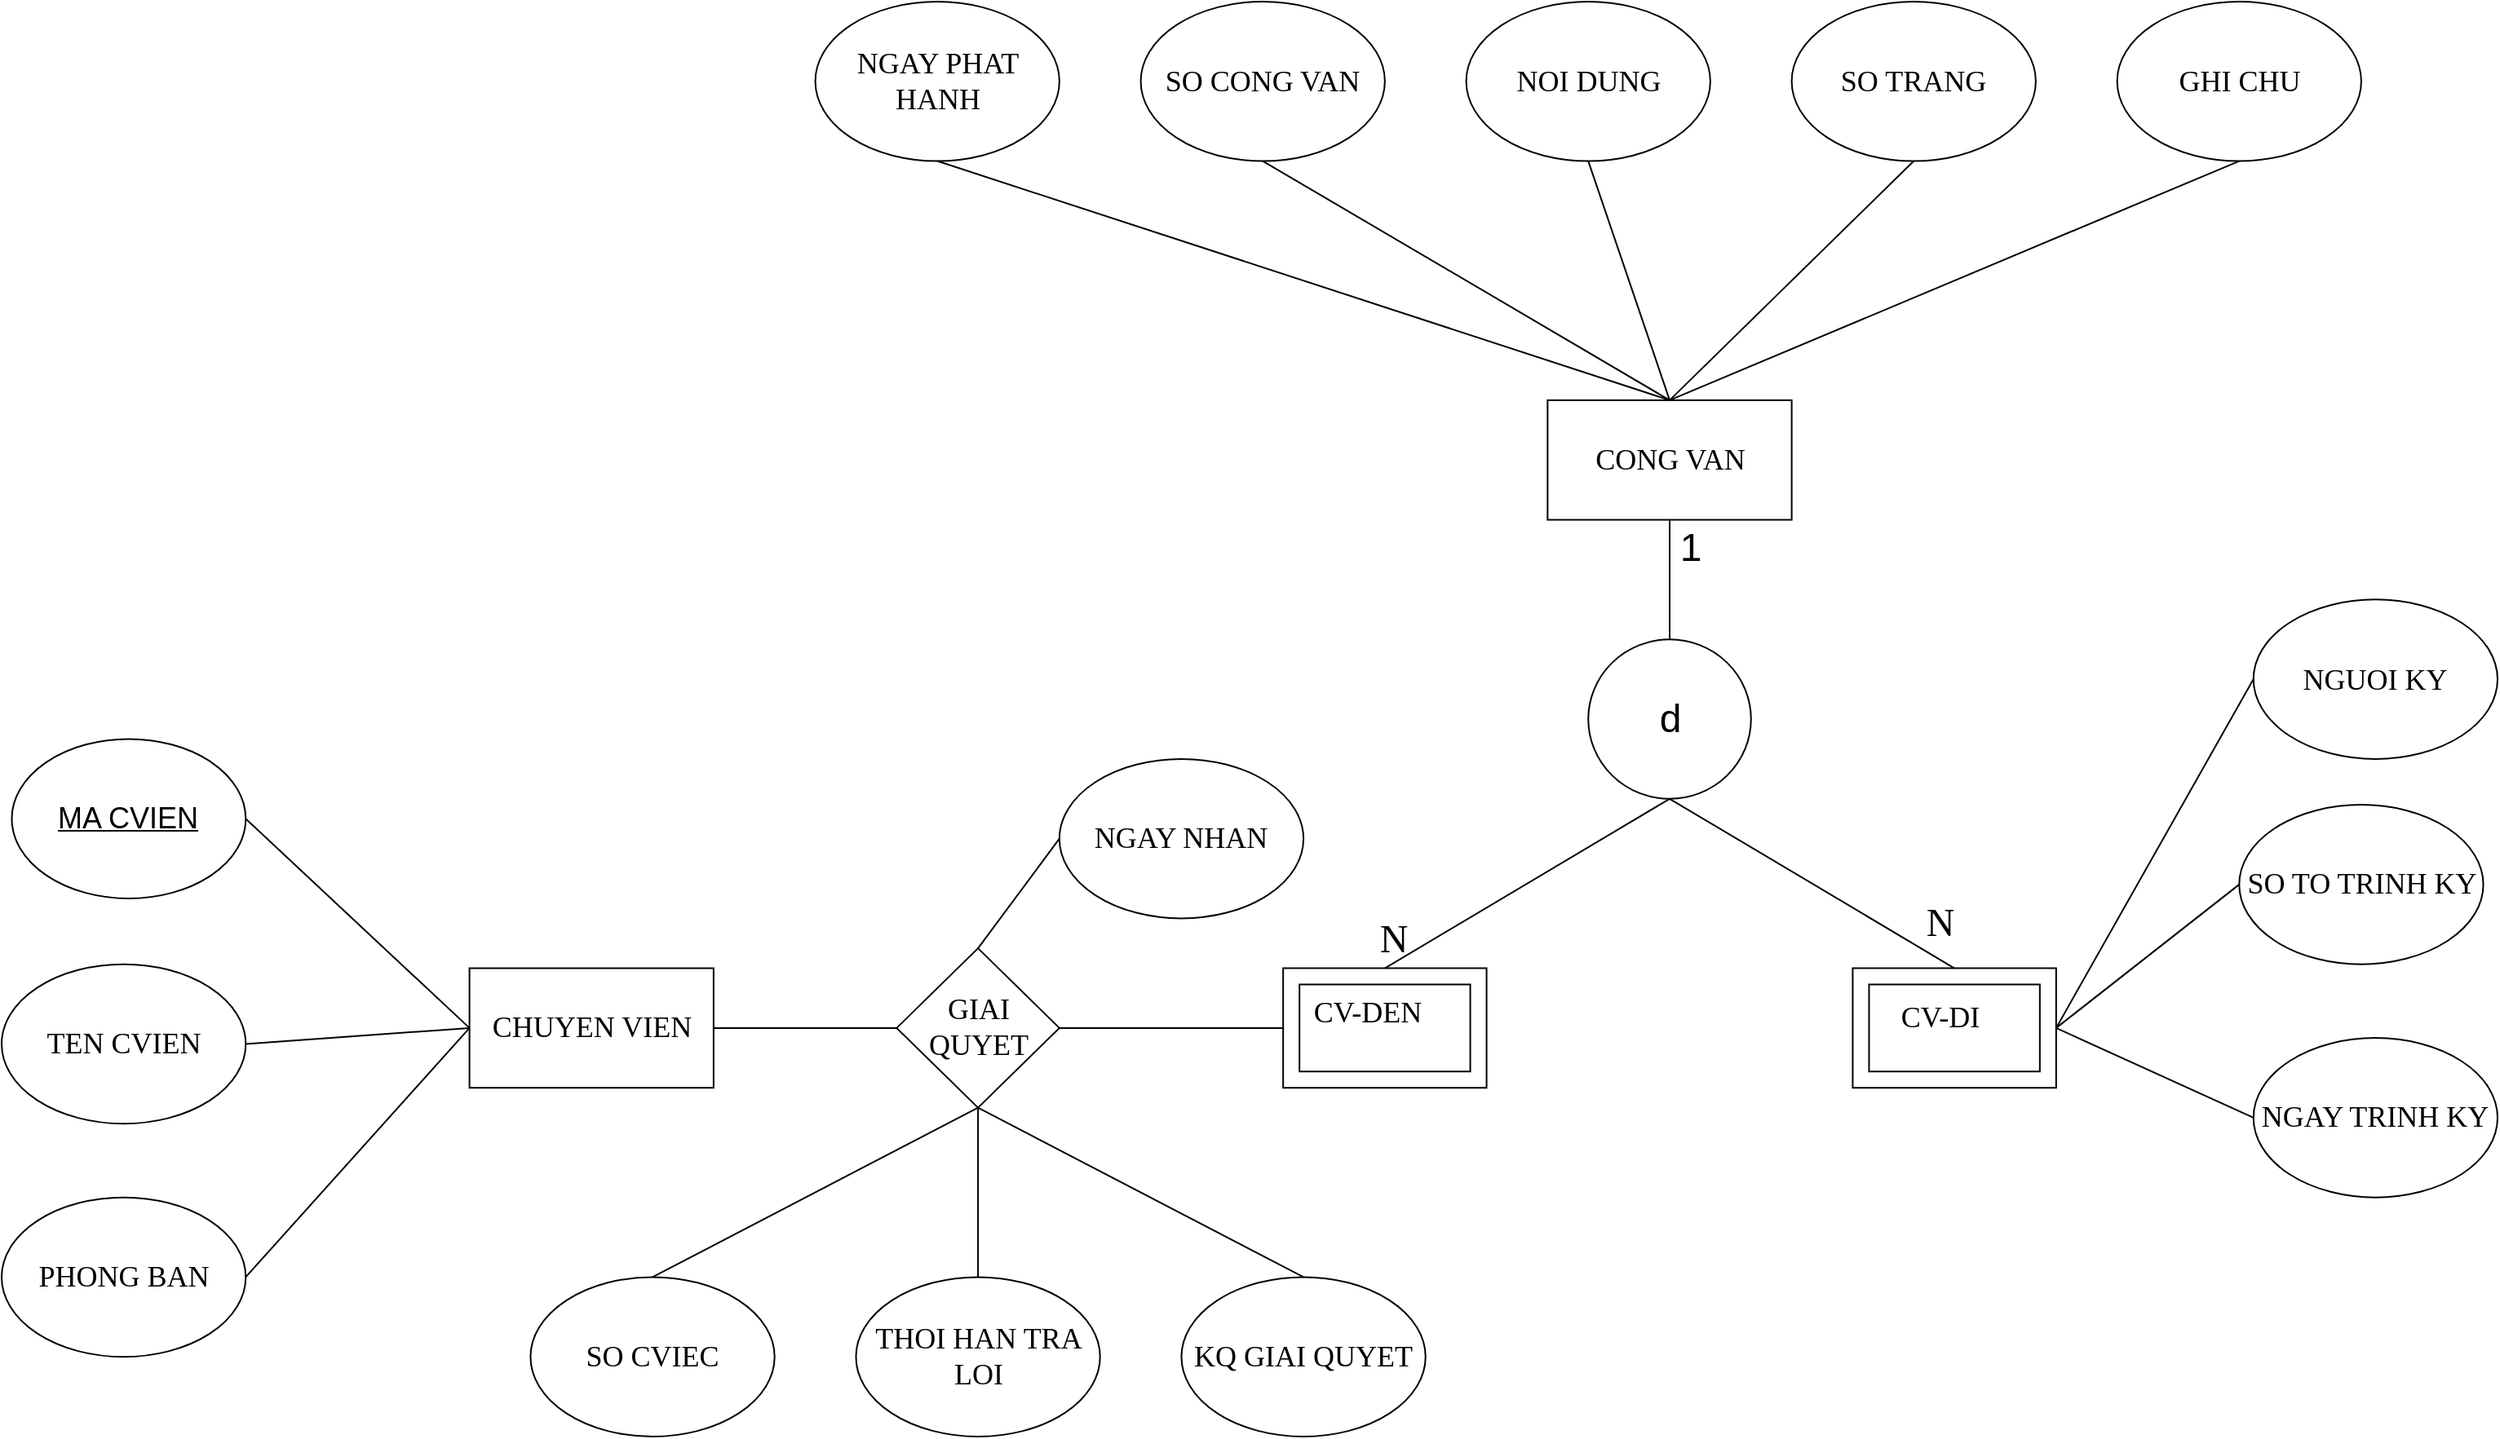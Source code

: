 <mxfile version="21.8.2" type="device">
  <diagram name="Page-1" id="n1XQvRwVErb2z4hofbJQ">
    <mxGraphModel dx="2547" dy="775" grid="1" gridSize="10" guides="1" tooltips="1" connect="1" arrows="1" fold="1" page="1" pageScale="1" pageWidth="827" pageHeight="1169" math="0" shadow="0">
      <root>
        <mxCell id="0" />
        <mxCell id="1" parent="0" />
        <mxCell id="4uj0-8suZrgbBT34IVJw-23" value="" style="group" vertex="1" connectable="0" parent="1">
          <mxGeometry x="-800" y="120" width="1530" height="880" as="geometry" />
        </mxCell>
        <mxCell id="3TLnsGkRW6fNsrIRPCbp-1" value="&lt;h2&gt;&lt;span style=&quot;font-weight: normal;&quot;&gt;&lt;font face=&quot;Times New Roman&quot;&gt;CONG VAN&lt;/font&gt;&lt;/span&gt;&lt;/h2&gt;" style="rounded=0;whiteSpace=wrap;html=1;" parent="4uj0-8suZrgbBT34IVJw-23" vertex="1">
          <mxGeometry x="947.677" y="244.444" width="149.633" height="73.333" as="geometry" />
        </mxCell>
        <mxCell id="3TLnsGkRW6fNsrIRPCbp-2" value="&lt;h1&gt;&lt;span style=&quot;font-weight: normal;&quot;&gt;d&lt;/span&gt;&lt;/h1&gt;" style="ellipse;whiteSpace=wrap;html=1;rounded=0;" parent="4uj0-8suZrgbBT34IVJw-23" vertex="1">
          <mxGeometry x="972.616" y="391.111" width="99.756" height="97.778" as="geometry" />
        </mxCell>
        <mxCell id="3TLnsGkRW6fNsrIRPCbp-8" value="" style="verticalLabelPosition=bottom;verticalAlign=top;html=1;shape=mxgraph.basic.frame;dx=10;whiteSpace=wrap;" parent="4uj0-8suZrgbBT34IVJw-23" vertex="1">
          <mxGeometry x="785.575" y="592.778" width="124.694" height="73.333" as="geometry" />
        </mxCell>
        <mxCell id="3TLnsGkRW6fNsrIRPCbp-14" value="" style="verticalLabelPosition=bottom;verticalAlign=top;html=1;shape=mxgraph.basic.frame;dx=10;whiteSpace=wrap;" parent="4uj0-8suZrgbBT34IVJw-23" vertex="1">
          <mxGeometry x="1134.719" y="592.778" width="124.694" height="73.333" as="geometry" />
        </mxCell>
        <mxCell id="3TLnsGkRW6fNsrIRPCbp-15" value="&lt;h2&gt;&lt;span style=&quot;font-weight: normal;&quot;&gt;&lt;font face=&quot;Times New Roman&quot;&gt;CV-DEN&lt;/font&gt;&lt;/span&gt;&lt;/h2&gt;" style="text;html=1;align=center;verticalAlign=middle;resizable=0;points=[];autosize=1;strokeColor=none;fillColor=none;" parent="4uj0-8suZrgbBT34IVJw-23" vertex="1">
          <mxGeometry x="791.809" y="590.333" width="90" height="60" as="geometry" />
        </mxCell>
        <mxCell id="3TLnsGkRW6fNsrIRPCbp-16" value="&lt;h2&gt;&lt;span style=&quot;font-weight: normal;&quot;&gt;&lt;font face=&quot;Times New Roman&quot;&gt;CV-DI&lt;/font&gt;&lt;/span&gt;&lt;/h2&gt;" style="text;html=1;align=center;verticalAlign=middle;resizable=0;points=[];autosize=1;strokeColor=none;fillColor=none;" parent="4uj0-8suZrgbBT34IVJw-23" vertex="1">
          <mxGeometry x="1153.423" y="592.778" width="70" height="60" as="geometry" />
        </mxCell>
        <mxCell id="3TLnsGkRW6fNsrIRPCbp-20" value="&lt;h2&gt;&lt;font face=&quot;Times New Roman&quot;&gt;&lt;span style=&quot;font-weight: normal;&quot;&gt;NGAY PHAT HANH&lt;/span&gt;&lt;/font&gt;&lt;/h2&gt;" style="ellipse;whiteSpace=wrap;html=1;" parent="4uj0-8suZrgbBT34IVJw-23" vertex="1">
          <mxGeometry x="498.778" width="149.633" height="97.778" as="geometry" />
        </mxCell>
        <mxCell id="3TLnsGkRW6fNsrIRPCbp-21" value="&lt;h2&gt;&lt;font style=&quot;font-weight: normal;&quot; face=&quot;Times New Roman&quot;&gt;SO CONG VAN&lt;/font&gt;&lt;/h2&gt;" style="ellipse;whiteSpace=wrap;html=1;" parent="4uj0-8suZrgbBT34IVJw-23" vertex="1">
          <mxGeometry x="698.289" width="149.633" height="97.778" as="geometry" />
        </mxCell>
        <mxCell id="3TLnsGkRW6fNsrIRPCbp-22" value="&lt;h2&gt;&lt;font style=&quot;font-weight: normal;&quot; face=&quot;Times New Roman&quot;&gt;NOI DUNG&lt;/font&gt;&lt;/h2&gt;" style="ellipse;whiteSpace=wrap;html=1;" parent="4uj0-8suZrgbBT34IVJw-23" vertex="1">
          <mxGeometry x="897.8" width="149.633" height="97.778" as="geometry" />
        </mxCell>
        <mxCell id="3TLnsGkRW6fNsrIRPCbp-23" value="&lt;h2&gt;&lt;font style=&quot;font-weight: normal;&quot; face=&quot;Times New Roman&quot;&gt;SO TRANG&lt;/font&gt;&lt;/h2&gt;" style="ellipse;whiteSpace=wrap;html=1;" parent="4uj0-8suZrgbBT34IVJw-23" vertex="1">
          <mxGeometry x="1097.311" width="149.633" height="97.778" as="geometry" />
        </mxCell>
        <mxCell id="3TLnsGkRW6fNsrIRPCbp-24" value="&lt;h2&gt;&lt;font style=&quot;font-weight: normal;&quot; face=&quot;Times New Roman&quot;&gt;GHI CHU&lt;/font&gt;&lt;/h2&gt;" style="ellipse;whiteSpace=wrap;html=1;" parent="4uj0-8suZrgbBT34IVJw-23" vertex="1">
          <mxGeometry x="1296.822" width="149.633" height="97.778" as="geometry" />
        </mxCell>
        <mxCell id="3TLnsGkRW6fNsrIRPCbp-30" value="&lt;h2&gt;&lt;font style=&quot;font-weight: normal;&quot; face=&quot;Times New Roman&quot;&gt;NGAY NHAN&lt;/font&gt;&lt;/h2&gt;" style="ellipse;whiteSpace=wrap;html=1;" parent="4uj0-8suZrgbBT34IVJw-23" vertex="1">
          <mxGeometry x="648.411" y="464.444" width="149.633" height="97.778" as="geometry" />
        </mxCell>
        <mxCell id="3TLnsGkRW6fNsrIRPCbp-32" value="&lt;h2&gt;&lt;span style=&quot;font-weight: normal;&quot;&gt;&lt;font face=&quot;Times New Roman&quot;&gt;NGUOI KY&lt;/font&gt;&lt;/span&gt;&lt;/h2&gt;" style="ellipse;whiteSpace=wrap;html=1;" parent="4uj0-8suZrgbBT34IVJw-23" vertex="1">
          <mxGeometry x="1380.367" y="366.667" width="149.633" height="97.778" as="geometry" />
        </mxCell>
        <mxCell id="3TLnsGkRW6fNsrIRPCbp-33" value="&lt;h2&gt;&lt;font style=&quot;font-weight: normal;&quot; face=&quot;Times New Roman&quot;&gt;SO TO TRINH KY&lt;/font&gt;&lt;/h2&gt;" style="ellipse;whiteSpace=wrap;html=1;" parent="4uj0-8suZrgbBT34IVJw-23" vertex="1">
          <mxGeometry x="1371.638" y="492.556" width="149.633" height="97.778" as="geometry" />
        </mxCell>
        <mxCell id="3TLnsGkRW6fNsrIRPCbp-34" value="&lt;h2&gt;&lt;font style=&quot;font-weight: normal;&quot; face=&quot;Times New Roman&quot;&gt;NGAY TRINH KY&lt;/font&gt;&lt;/h2&gt;" style="ellipse;whiteSpace=wrap;html=1;" parent="4uj0-8suZrgbBT34IVJw-23" vertex="1">
          <mxGeometry x="1380.367" y="635.556" width="149.633" height="97.778" as="geometry" />
        </mxCell>
        <mxCell id="3TLnsGkRW6fNsrIRPCbp-39" value="&lt;h2&gt;&lt;font style=&quot;font-weight: normal;&quot; face=&quot;Times New Roman&quot;&gt;GIAI QUYET&lt;/font&gt;&lt;/h2&gt;" style="rhombus;whiteSpace=wrap;html=1;" parent="4uj0-8suZrgbBT34IVJw-23" vertex="1">
          <mxGeometry x="548.655" y="580.556" width="99.756" height="97.778" as="geometry" />
        </mxCell>
        <mxCell id="3TLnsGkRW6fNsrIRPCbp-40" value="&lt;h2&gt;&lt;font style=&quot;font-weight: normal;&quot; face=&quot;Times New Roman&quot;&gt;CHUYEN VIEN&lt;/font&gt;&lt;/h2&gt;" style="rounded=0;whiteSpace=wrap;html=1;" parent="4uj0-8suZrgbBT34IVJw-23" vertex="1">
          <mxGeometry x="286.797" y="592.778" width="149.633" height="73.333" as="geometry" />
        </mxCell>
        <mxCell id="3TLnsGkRW6fNsrIRPCbp-45" value="&lt;h2&gt;&lt;font style=&quot;font-weight: normal;&quot; face=&quot;Times New Roman&quot;&gt;TEN CVIEN&lt;/font&gt;&lt;/h2&gt;" style="ellipse;whiteSpace=wrap;html=1;" parent="4uj0-8suZrgbBT34IVJw-23" vertex="1">
          <mxGeometry y="590.333" width="149.633" height="97.778" as="geometry" />
        </mxCell>
        <mxCell id="3TLnsGkRW6fNsrIRPCbp-46" value="&lt;h2&gt;&lt;font style=&quot;font-weight: normal;&quot; face=&quot;Times New Roman&quot;&gt;PHONG BAN&lt;/font&gt;&lt;/h2&gt;" style="ellipse;whiteSpace=wrap;html=1;" parent="4uj0-8suZrgbBT34IVJw-23" vertex="1">
          <mxGeometry y="733.333" width="149.633" height="97.778" as="geometry" />
        </mxCell>
        <mxCell id="3TLnsGkRW6fNsrIRPCbp-51" value="&lt;h2&gt;&lt;font style=&quot;font-weight: normal;&quot; face=&quot;Times New Roman&quot;&gt;SO CVIEC&lt;/font&gt;&lt;/h2&gt;" style="ellipse;whiteSpace=wrap;html=1;" parent="4uj0-8suZrgbBT34IVJw-23" vertex="1">
          <mxGeometry x="324.205" y="782.222" width="149.633" height="97.778" as="geometry" />
        </mxCell>
        <mxCell id="3TLnsGkRW6fNsrIRPCbp-52" value="&lt;h2&gt;&lt;font style=&quot;font-weight: normal;&quot; face=&quot;Times New Roman&quot;&gt;THOI HAN TRA LOI&lt;/font&gt;&lt;/h2&gt;" style="ellipse;whiteSpace=wrap;html=1;" parent="4uj0-8suZrgbBT34IVJw-23" vertex="1">
          <mxGeometry x="523.716" y="782.222" width="149.633" height="97.778" as="geometry" />
        </mxCell>
        <mxCell id="3TLnsGkRW6fNsrIRPCbp-53" value="&lt;h2&gt;&lt;font style=&quot;font-weight: normal;&quot; face=&quot;Times New Roman&quot;&gt;KQ GIAI QUYET&lt;/font&gt;&lt;/h2&gt;" style="ellipse;whiteSpace=wrap;html=1;" parent="4uj0-8suZrgbBT34IVJw-23" vertex="1">
          <mxGeometry x="723.227" y="782.222" width="149.633" height="97.778" as="geometry" />
        </mxCell>
        <mxCell id="3TLnsGkRW6fNsrIRPCbp-57" value="&lt;h1&gt;&lt;span style=&quot;font-weight: normal;&quot;&gt;1&lt;/span&gt;&lt;/h1&gt;" style="text;html=1;align=center;verticalAlign=middle;resizable=0;points=[];autosize=1;strokeColor=none;fillColor=none;" parent="4uj0-8suZrgbBT34IVJw-23" vertex="1">
          <mxGeometry x="1015.012" y="300.003" width="40" height="70" as="geometry" />
        </mxCell>
        <mxCell id="3TLnsGkRW6fNsrIRPCbp-59" value="&lt;h1&gt;&lt;font face=&quot;Times New Roman&quot;&gt;&lt;span style=&quot;font-weight: 400;&quot;&gt;N&lt;/span&gt;&lt;/font&gt;&lt;/h1&gt;" style="text;html=1;align=center;verticalAlign=middle;resizable=0;points=[];autosize=1;strokeColor=none;fillColor=none;" parent="4uj0-8suZrgbBT34IVJw-23" vertex="1">
          <mxGeometry x="832.863" y="540.0" width="40" height="70" as="geometry" />
        </mxCell>
        <mxCell id="3TLnsGkRW6fNsrIRPCbp-60" value="&lt;h1&gt;&lt;span style=&quot;font-weight: normal;&quot;&gt;&lt;font face=&quot;Times New Roman&quot;&gt;N&lt;/font&gt;&lt;/span&gt;&lt;/h1&gt;" style="text;html=1;align=center;verticalAlign=middle;resizable=0;points=[];autosize=1;strokeColor=none;fillColor=none;" parent="4uj0-8suZrgbBT34IVJw-23" vertex="1">
          <mxGeometry x="1168.418" y="529.999" width="40" height="70" as="geometry" />
        </mxCell>
        <mxCell id="4uj0-8suZrgbBT34IVJw-1" value="&lt;span style=&quot;font-size: 18px;&quot;&gt;MA CVIEN&lt;/span&gt;" style="ellipse;whiteSpace=wrap;html=1;align=center;fontStyle=4;" vertex="1" parent="4uj0-8suZrgbBT34IVJw-23">
          <mxGeometry x="6.235" y="452.222" width="143.399" height="97.778" as="geometry" />
        </mxCell>
        <mxCell id="4uj0-8suZrgbBT34IVJw-2" value="" style="endArrow=none;html=1;rounded=0;entryX=0.5;entryY=1;entryDx=0;entryDy=0;exitX=0.5;exitY=0;exitDx=0;exitDy=0;" edge="1" parent="4uj0-8suZrgbBT34IVJw-23" source="3TLnsGkRW6fNsrIRPCbp-2" target="3TLnsGkRW6fNsrIRPCbp-1">
          <mxGeometry width="50" height="50" relative="1" as="geometry">
            <mxPoint x="960.147" y="378.889" as="sourcePoint" />
            <mxPoint x="1022.494" y="317.778" as="targetPoint" />
          </mxGeometry>
        </mxCell>
        <mxCell id="4uj0-8suZrgbBT34IVJw-3" value="" style="endArrow=none;html=1;rounded=0;entryX=0.5;entryY=1;entryDx=0;entryDy=0;exitX=0.5;exitY=0;exitDx=0;exitDy=0;exitPerimeter=0;" edge="1" parent="4uj0-8suZrgbBT34IVJw-23" source="3TLnsGkRW6fNsrIRPCbp-8" target="3TLnsGkRW6fNsrIRPCbp-2">
          <mxGeometry width="50" height="50" relative="1" as="geometry">
            <mxPoint x="997.555" y="635.556" as="sourcePoint" />
            <mxPoint x="1010.024" y="501.111" as="targetPoint" />
          </mxGeometry>
        </mxCell>
        <mxCell id="4uj0-8suZrgbBT34IVJw-4" value="" style="endArrow=none;html=1;rounded=0;entryX=0.5;entryY=1;entryDx=0;entryDy=0;exitX=0.5;exitY=0;exitDx=0;exitDy=0;exitPerimeter=0;" edge="1" parent="4uj0-8suZrgbBT34IVJw-23" source="3TLnsGkRW6fNsrIRPCbp-14" target="3TLnsGkRW6fNsrIRPCbp-2">
          <mxGeometry width="50" height="50" relative="1" as="geometry">
            <mxPoint x="972.616" y="635.556" as="sourcePoint" />
            <mxPoint x="1034.963" y="574.444" as="targetPoint" />
          </mxGeometry>
        </mxCell>
        <mxCell id="4uj0-8suZrgbBT34IVJw-5" value="" style="endArrow=none;html=1;rounded=0;exitX=1;exitY=0.5;exitDx=0;exitDy=0;exitPerimeter=0;entryX=0;entryY=0.5;entryDx=0;entryDy=0;" edge="1" parent="4uj0-8suZrgbBT34IVJw-23" source="3TLnsGkRW6fNsrIRPCbp-14" target="3TLnsGkRW6fNsrIRPCbp-32">
          <mxGeometry width="50" height="50" relative="1" as="geometry">
            <mxPoint x="1259.413" y="611.111" as="sourcePoint" />
            <mxPoint x="1321.76" y="550.0" as="targetPoint" />
          </mxGeometry>
        </mxCell>
        <mxCell id="4uj0-8suZrgbBT34IVJw-7" value="" style="endArrow=none;html=1;rounded=0;entryX=0;entryY=0.5;entryDx=0;entryDy=0;exitX=1;exitY=0.5;exitDx=0;exitDy=0;exitPerimeter=0;" edge="1" parent="4uj0-8suZrgbBT34IVJw-23" source="3TLnsGkRW6fNsrIRPCbp-14" target="3TLnsGkRW6fNsrIRPCbp-33">
          <mxGeometry width="50" height="50" relative="1" as="geometry">
            <mxPoint x="1309.291" y="660" as="sourcePoint" />
            <mxPoint x="1371.638" y="598.889" as="targetPoint" />
          </mxGeometry>
        </mxCell>
        <mxCell id="4uj0-8suZrgbBT34IVJw-8" value="" style="endArrow=none;html=1;rounded=0;entryX=0;entryY=0.5;entryDx=0;entryDy=0;exitX=1;exitY=0.5;exitDx=0;exitDy=0;exitPerimeter=0;" edge="1" parent="4uj0-8suZrgbBT34IVJw-23" source="3TLnsGkRW6fNsrIRPCbp-14" target="3TLnsGkRW6fNsrIRPCbp-34">
          <mxGeometry width="50" height="50" relative="1" as="geometry">
            <mxPoint x="1296.822" y="733.333" as="sourcePoint" />
            <mxPoint x="1359.169" y="672.222" as="targetPoint" />
          </mxGeometry>
        </mxCell>
        <mxCell id="4uj0-8suZrgbBT34IVJw-9" value="" style="endArrow=none;html=1;rounded=0;entryX=0;entryY=0.5;entryDx=0;entryDy=0;entryPerimeter=0;exitX=1;exitY=0.5;exitDx=0;exitDy=0;" edge="1" parent="4uj0-8suZrgbBT34IVJw-23" source="3TLnsGkRW6fNsrIRPCbp-39" target="3TLnsGkRW6fNsrIRPCbp-8">
          <mxGeometry width="50" height="50" relative="1" as="geometry">
            <mxPoint x="698.289" y="696.667" as="sourcePoint" />
            <mxPoint x="760.636" y="635.556" as="targetPoint" />
          </mxGeometry>
        </mxCell>
        <mxCell id="4uj0-8suZrgbBT34IVJw-10" value="" style="endArrow=none;html=1;rounded=0;entryX=0;entryY=0.5;entryDx=0;entryDy=0;exitX=0.5;exitY=0;exitDx=0;exitDy=0;" edge="1" parent="4uj0-8suZrgbBT34IVJw-23" source="3TLnsGkRW6fNsrIRPCbp-39" target="3TLnsGkRW6fNsrIRPCbp-30">
          <mxGeometry width="50" height="50" relative="1" as="geometry">
            <mxPoint x="573.594" y="574.444" as="sourcePoint" />
            <mxPoint x="635.941" y="513.333" as="targetPoint" />
          </mxGeometry>
        </mxCell>
        <mxCell id="4uj0-8suZrgbBT34IVJw-11" value="" style="endArrow=none;html=1;rounded=0;entryX=0;entryY=0.5;entryDx=0;entryDy=0;exitX=1;exitY=0.5;exitDx=0;exitDy=0;" edge="1" parent="4uj0-8suZrgbBT34IVJw-23" source="3TLnsGkRW6fNsrIRPCbp-40" target="3TLnsGkRW6fNsrIRPCbp-39">
          <mxGeometry width="50" height="50" relative="1" as="geometry">
            <mxPoint x="448.9" y="696.667" as="sourcePoint" />
            <mxPoint x="511.247" y="635.556" as="targetPoint" />
          </mxGeometry>
        </mxCell>
        <mxCell id="4uj0-8suZrgbBT34IVJw-12" value="" style="endArrow=none;html=1;rounded=0;exitX=1;exitY=0.5;exitDx=0;exitDy=0;entryX=0;entryY=0.5;entryDx=0;entryDy=0;" edge="1" parent="4uj0-8suZrgbBT34IVJw-23" source="4uj0-8suZrgbBT34IVJw-1" target="3TLnsGkRW6fNsrIRPCbp-40">
          <mxGeometry width="50" height="50" relative="1" as="geometry">
            <mxPoint x="187.042" y="550.0" as="sourcePoint" />
            <mxPoint x="249.389" y="488.889" as="targetPoint" />
          </mxGeometry>
        </mxCell>
        <mxCell id="4uj0-8suZrgbBT34IVJw-13" value="" style="endArrow=none;html=1;rounded=0;exitX=1;exitY=0.5;exitDx=0;exitDy=0;entryX=0;entryY=0.5;entryDx=0;entryDy=0;" edge="1" parent="4uj0-8suZrgbBT34IVJw-23" source="3TLnsGkRW6fNsrIRPCbp-45" target="3TLnsGkRW6fNsrIRPCbp-40">
          <mxGeometry width="50" height="50" relative="1" as="geometry">
            <mxPoint x="149.633" y="684.444" as="sourcePoint" />
            <mxPoint x="224.45" y="611.111" as="targetPoint" />
          </mxGeometry>
        </mxCell>
        <mxCell id="4uj0-8suZrgbBT34IVJw-14" value="" style="endArrow=none;html=1;rounded=0;exitX=1;exitY=0.5;exitDx=0;exitDy=0;entryX=0;entryY=0.5;entryDx=0;entryDy=0;" edge="1" parent="4uj0-8suZrgbBT34IVJw-23" source="3TLnsGkRW6fNsrIRPCbp-46" target="3TLnsGkRW6fNsrIRPCbp-40">
          <mxGeometry width="50" height="50" relative="1" as="geometry">
            <mxPoint x="174.572" y="794.444" as="sourcePoint" />
            <mxPoint x="236.919" y="733.333" as="targetPoint" />
          </mxGeometry>
        </mxCell>
        <mxCell id="4uj0-8suZrgbBT34IVJw-15" value="" style="endArrow=none;html=1;rounded=0;exitX=0.5;exitY=0;exitDx=0;exitDy=0;entryX=0.5;entryY=1;entryDx=0;entryDy=0;" edge="1" parent="4uj0-8suZrgbBT34IVJw-23" source="3TLnsGkRW6fNsrIRPCbp-51" target="3TLnsGkRW6fNsrIRPCbp-39">
          <mxGeometry width="50" height="50" relative="1" as="geometry">
            <mxPoint x="374.083" y="782.222" as="sourcePoint" />
            <mxPoint x="436.43" y="721.111" as="targetPoint" />
          </mxGeometry>
        </mxCell>
        <mxCell id="4uj0-8suZrgbBT34IVJw-16" value="" style="endArrow=none;html=1;rounded=0;entryX=0.5;entryY=1;entryDx=0;entryDy=0;exitX=0.5;exitY=0;exitDx=0;exitDy=0;" edge="1" parent="4uj0-8suZrgbBT34IVJw-23" source="3TLnsGkRW6fNsrIRPCbp-52" target="3TLnsGkRW6fNsrIRPCbp-39">
          <mxGeometry width="50" height="50" relative="1" as="geometry">
            <mxPoint x="586.064" y="770" as="sourcePoint" />
            <mxPoint x="648.411" y="708.889" as="targetPoint" />
          </mxGeometry>
        </mxCell>
        <mxCell id="4uj0-8suZrgbBT34IVJw-17" value="" style="endArrow=none;html=1;rounded=0;exitX=0.5;exitY=0;exitDx=0;exitDy=0;entryX=0.5;entryY=1;entryDx=0;entryDy=0;" edge="1" parent="4uj0-8suZrgbBT34IVJw-23" source="3TLnsGkRW6fNsrIRPCbp-53" target="3TLnsGkRW6fNsrIRPCbp-39">
          <mxGeometry width="50" height="50" relative="1" as="geometry">
            <mxPoint x="748.166" y="770" as="sourcePoint" />
            <mxPoint x="598.533" y="684.444" as="targetPoint" />
          </mxGeometry>
        </mxCell>
        <mxCell id="4uj0-8suZrgbBT34IVJw-18" value="" style="endArrow=none;html=1;rounded=0;entryX=0.5;entryY=1;entryDx=0;entryDy=0;exitX=0.5;exitY=0;exitDx=0;exitDy=0;" edge="1" parent="4uj0-8suZrgbBT34IVJw-23" source="3TLnsGkRW6fNsrIRPCbp-1" target="3TLnsGkRW6fNsrIRPCbp-20">
          <mxGeometry width="50" height="50" relative="1" as="geometry">
            <mxPoint x="511.247" y="171.111" as="sourcePoint" />
            <mxPoint x="573.594" y="110" as="targetPoint" />
          </mxGeometry>
        </mxCell>
        <mxCell id="4uj0-8suZrgbBT34IVJw-19" value="" style="endArrow=none;html=1;rounded=0;entryX=0.5;entryY=1;entryDx=0;entryDy=0;exitX=0.5;exitY=0;exitDx=0;exitDy=0;" edge="1" parent="4uj0-8suZrgbBT34IVJw-23" source="3TLnsGkRW6fNsrIRPCbp-1" target="3TLnsGkRW6fNsrIRPCbp-21">
          <mxGeometry width="50" height="50" relative="1" as="geometry">
            <mxPoint x="710.758" y="183.333" as="sourcePoint" />
            <mxPoint x="773.105" y="122.222" as="targetPoint" />
          </mxGeometry>
        </mxCell>
        <mxCell id="4uj0-8suZrgbBT34IVJw-20" value="" style="endArrow=none;html=1;rounded=0;entryX=0.5;entryY=1;entryDx=0;entryDy=0;exitX=0.5;exitY=0;exitDx=0;exitDy=0;" edge="1" parent="4uj0-8suZrgbBT34IVJw-23" source="3TLnsGkRW6fNsrIRPCbp-1" target="3TLnsGkRW6fNsrIRPCbp-22">
          <mxGeometry width="50" height="50" relative="1" as="geometry">
            <mxPoint x="922.738" y="183.333" as="sourcePoint" />
            <mxPoint x="985.086" y="122.222" as="targetPoint" />
          </mxGeometry>
        </mxCell>
        <mxCell id="4uj0-8suZrgbBT34IVJw-21" value="" style="endArrow=none;html=1;rounded=0;entryX=0.5;entryY=1;entryDx=0;entryDy=0;exitX=0.5;exitY=0;exitDx=0;exitDy=0;" edge="1" parent="4uj0-8suZrgbBT34IVJw-23" source="3TLnsGkRW6fNsrIRPCbp-1" target="3TLnsGkRW6fNsrIRPCbp-23">
          <mxGeometry width="50" height="50" relative="1" as="geometry">
            <mxPoint x="1122.249" y="183.333" as="sourcePoint" />
            <mxPoint x="1184.597" y="122.222" as="targetPoint" />
          </mxGeometry>
        </mxCell>
        <mxCell id="4uj0-8suZrgbBT34IVJw-22" value="" style="endArrow=none;html=1;rounded=0;entryX=0.5;entryY=1;entryDx=0;entryDy=0;exitX=0.5;exitY=0;exitDx=0;exitDy=0;" edge="1" parent="4uj0-8suZrgbBT34IVJw-23" source="3TLnsGkRW6fNsrIRPCbp-1" target="3TLnsGkRW6fNsrIRPCbp-24">
          <mxGeometry width="50" height="50" relative="1" as="geometry">
            <mxPoint x="1309.291" y="183.333" as="sourcePoint" />
            <mxPoint x="1371.638" y="122.222" as="targetPoint" />
            <Array as="points" />
          </mxGeometry>
        </mxCell>
      </root>
    </mxGraphModel>
  </diagram>
</mxfile>
